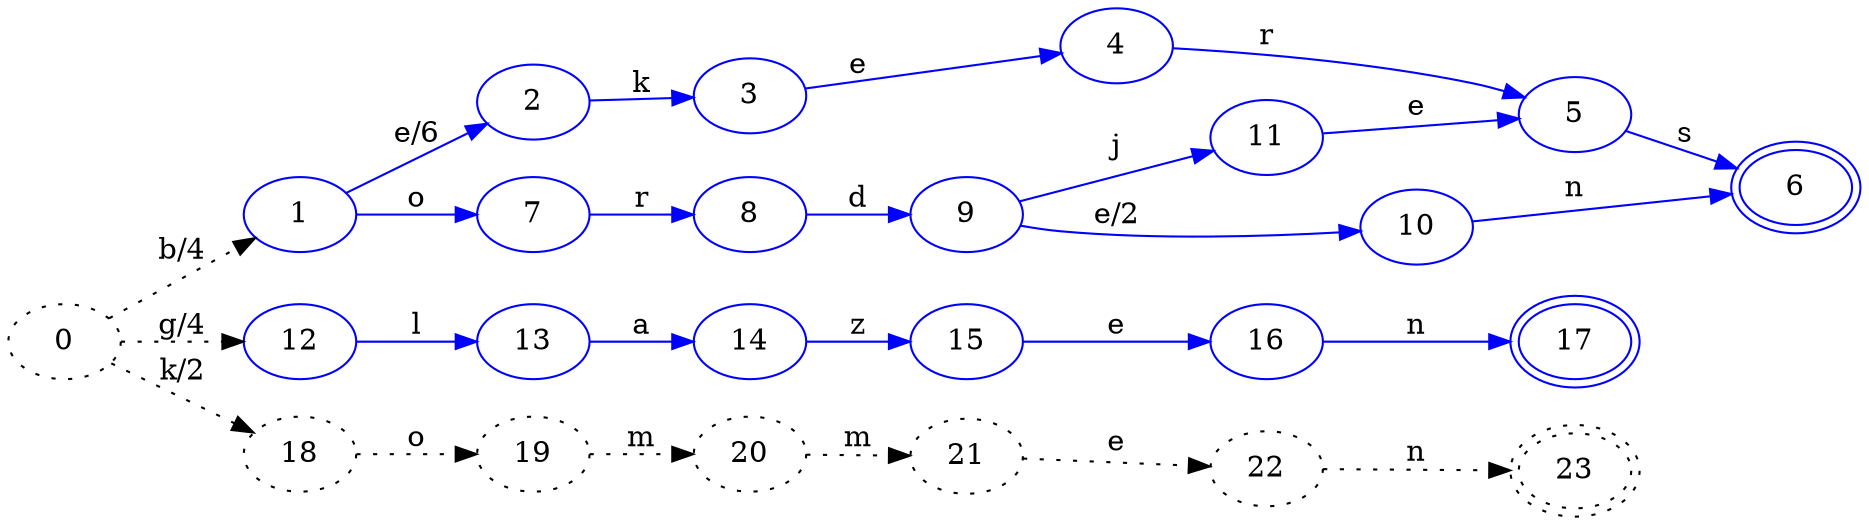 digraph automaton {
  labelloc="l";
  labeljust="l";
  rankdir="LR";

  0 -> 1 [label="b/4",style="dotted"];
  1 -> 2 [label="e/6",color="blue"];
  2 -> 3 [label="k",color="blue"];
  3 -> 4 [label="e",color="blue"];
  4 -> 5 [label="r",color="blue"];
  5 -> 6 [label="s",color="blue"];

  1 -> 7 [label="o",color="blue"];
  7 -> 8 [label="r",color="blue"];
  8 -> 9 [label="d",color="blue"];
  9 -> 10 [label="e/2",color="blue"];
  10 -> 6 [label="n",color="blue"];

  9 -> 11 [label="j",color="blue"];
  11 -> 5 [label="e",color="blue"];

  0 -> 12 [label="g/4",style="dotted"];
  12 -> 13 [label="l",color="blue"];
  13 -> 14 [label="a",color="blue"];
  14 -> 15 [label="z",color="blue"];
  15 -> 16 [label="e",color="blue"];
  16 -> 17 [label="n",color="blue"];

  0 -> 18 [label="k/2",style="dotted"];
  18 -> 19 [label="o",style="dotted"];
  19 -> 20 [label="m",style="dotted"];
  20 -> 21 [label="m",style="dotted"];
  21 -> 22 [label="e",style="dotted"];
  22 -> 23 [label="n",style="dotted"];

  1,2,3,4,5,6,7,8,9,10,11,12,13,14,15,16,17 [color="blue"];
  0,18,19,20,21,22,23 [style="dotted"];
  6,17,23 [peripheries=2];
}
